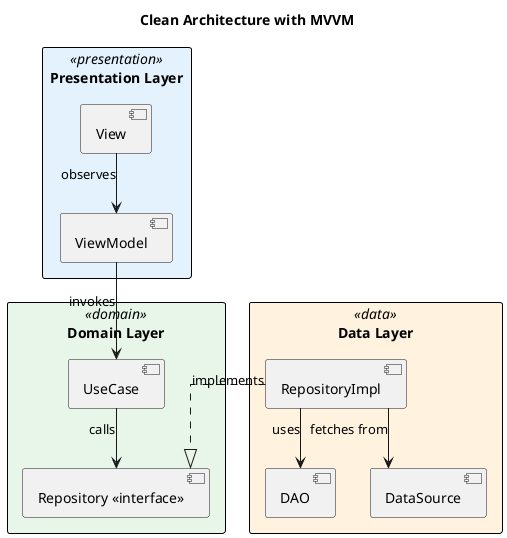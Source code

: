 @startuml
' Skin settings
skinparam rectangle {
    BackgroundColor<<presentation>> #E3F2FD
    BackgroundColor<<domain>> #E8F5E9
    BackgroundColor<<data>> #FFF3E0
    BorderColor Black
    FontColor Black
}

skinparam packageStyle rectangle
skinparam defaultTextAlignment center
skinparam linetype ortho

title Clean Architecture with MVVM

' Presentation Layer
rectangle "Presentation Layer" <<presentation>> {
    [View] as V
    [ViewModel] as VM
}

' Domain Layer
rectangle "Domain Layer" <<domain>> {
    [UseCase] as UC
    [Repository <<interface>>] as Repo
}

' Data Layer
rectangle "Data Layer" <<data>> {
    [RepositoryImpl] as RepoImpl
    [DAO] as Dao
    [DataSource] as DS
}

' Arrows with clean labels
V --> VM : observes
VM --> UC : invokes
UC --> Repo : calls
RepoImpl ..|> Repo : implements
RepoImpl --> Dao : uses
RepoImpl --> DS : fetches from

@enduml
